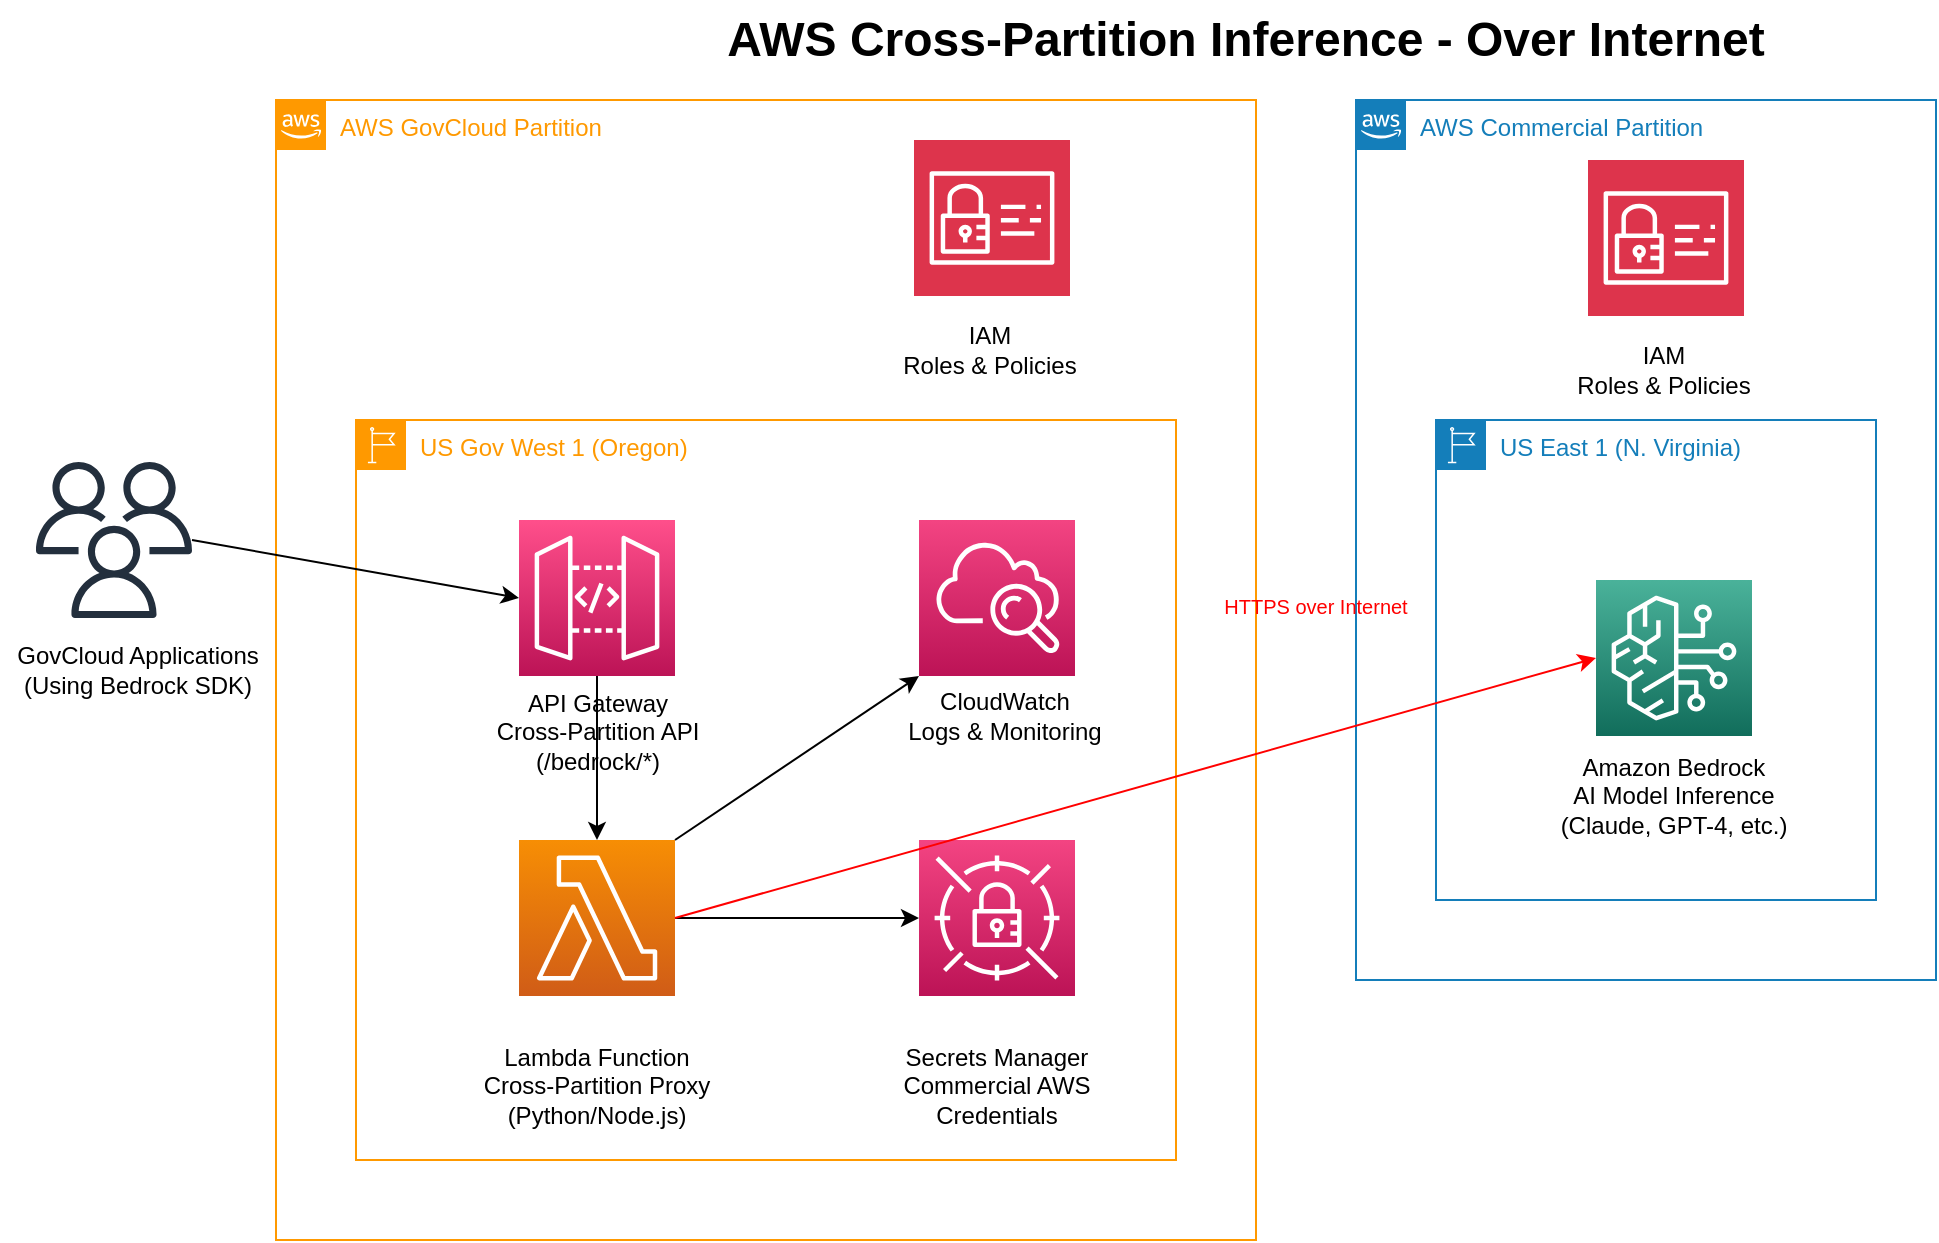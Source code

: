 <mxfile version="28.1.0">
  <diagram name="Cross-Partition Inference MVP" id="cross-partition-inference-mvp">
    <mxGraphModel dx="1154" dy="776" grid="1" gridSize="10" guides="1" tooltips="1" connect="1" arrows="1" fold="1" page="1" pageScale="1" pageWidth="1400" pageHeight="1000" math="0" shadow="0">
      <root>
        <mxCell id="0" />
        <mxCell id="1" parent="0" />
        <mxCell id="title" value="AWS Cross-Partition Inference - Over Internet" style="text;html=1;strokeColor=none;fillColor=none;align=center;verticalAlign=middle;whiteSpace=wrap;rounded=0;fontSize=24;fontStyle=1;" parent="1" vertex="1">
          <mxGeometry x="330" y="30" width="670" height="40" as="geometry" />
        </mxCell>
        <mxCell id="govcloud-cloud" value="AWS GovCloud Partition" style="points=[[0,0],[0.25,0],[0.5,0],[0.75,0],[1,0],[1,0.25],[1,0.5],[1,0.75],[1,1],[0.75,1],[0.5,1],[0.25,1],[0,1],[0,0.75],[0,0.5],[0,0.25]];outlineConnect=0;gradientColor=none;html=1;whiteSpace=wrap;fontSize=12;fontStyle=0;container=1;pointerEvents=0;collapsible=0;recursiveResize=0;shape=mxgraph.aws4.group;grIcon=mxgraph.aws4.group_aws_cloud_alt;strokeColor=#FF9900;fillColor=none;verticalAlign=top;align=left;spacingLeft=30;fontColor=#FF9900;dashed=0;" parent="1" vertex="1">
          <mxGeometry x="180" y="80" width="490" height="570" as="geometry" />
        </mxCell>
        <mxCell id="govcloud-region" value="US Gov West 1 (Oregon)" style="points=[[0,0],[0.25,0],[0.5,0],[0.75,0],[1,0],[1,0.25],[1,0.5],[1,0.75],[1,1],[0.75,1],[0.5,1],[0.25,1],[0,1],[0,0.75],[0,0.5],[0,0.25]];outlineConnect=0;gradientColor=none;html=1;whiteSpace=wrap;fontSize=12;fontStyle=0;container=1;pointerEvents=0;collapsible=0;recursiveResize=0;shape=mxgraph.aws4.group;grIcon=mxgraph.aws4.group_region;strokeColor=#FF9900;fillColor=none;verticalAlign=top;align=left;spacingLeft=30;fontColor=#FF9900;dashed=0;" parent="govcloud-cloud" vertex="1">
          <mxGeometry x="40" y="160" width="410" height="370" as="geometry" />
        </mxCell>
        <mxCell id="lambda-label" value="Lambda Function&#xa;Cross-Partition Proxy&#xa;(Python/Node.js)" style="text;html=1;strokeColor=none;fillColor=none;align=center;verticalAlign=middle;whiteSpace=wrap;rounded=0;" parent="govcloud-region" vertex="1">
          <mxGeometry x="54.5" y="310" width="131" height="45" as="geometry" />
        </mxCell>
        <mxCell id="secrets-label" value="Secrets Manager&#xa;Commercial AWS&#xa;Credentials" style="text;html=1;strokeColor=none;fillColor=none;align=center;verticalAlign=middle;whiteSpace=wrap;rounded=0;" parent="govcloud-region" vertex="1">
          <mxGeometry x="254.5" y="310" width="131" height="45" as="geometry" />
        </mxCell>
        <mxCell id="apigateway" value="" style="sketch=0;points=[[0,0,0],[0.25,0,0],[0.5,0,0],[0.75,0,0],[1,0,0],[0,1,0],[0.25,1,0],[0.5,1,0],[0.75,1,0],[1,1,0],[0,0.25,0],[0,0.5,0],[0,0.75,0],[1,0.25,0],[1,0.5,0],[1,0.75,0]];outlineConnect=0;fontColor=#232F3E;gradientColor=#FF4F8B;gradientDirection=north;fillColor=#BC1356;strokeColor=#ffffff;dashed=0;verticalLabelPosition=bottom;verticalAlign=top;align=center;html=1;fontSize=12;fontStyle=0;aspect=fixed;shape=mxgraph.aws4.resourceIcon;resIcon=mxgraph.aws4.api_gateway;" parent="govcloud-region" vertex="1">
          <mxGeometry x="81.5" y="50" width="78" height="78" as="geometry" />
        </mxCell>
        <mxCell id="apigateway-label" value="API Gateway&#xa;Cross-Partition API&#xa;(/bedrock/*)" style="text;html=1;strokeColor=none;fillColor=none;align=center;verticalAlign=middle;whiteSpace=wrap;rounded=0;" parent="govcloud-region" vertex="1">
          <mxGeometry x="54.5" y="133" width="132" height="45" as="geometry" />
        </mxCell>
        <mxCell id="lambda" value="" style="sketch=0;points=[[0,0,0],[0.25,0,0],[0.5,0,0],[0.75,0,0],[1,0,0],[0,1,0],[0.25,1,0],[0.5,1,0],[0.75,1,0],[1,1,0],[0,0.25,0],[0,0.5,0],[0,0.75,0],[1,0.25,0],[1,0.5,0],[1,0.75,0]];outlineConnect=0;fontColor=#232F3E;gradientColor=#F78E04;gradientDirection=north;fillColor=#D05C17;strokeColor=#ffffff;dashed=0;verticalLabelPosition=bottom;verticalAlign=top;align=center;html=1;fontSize=12;fontStyle=0;aspect=fixed;shape=mxgraph.aws4.resourceIcon;resIcon=mxgraph.aws4.lambda;" parent="govcloud-region" vertex="1">
          <mxGeometry x="81.5" y="210" width="78" height="78" as="geometry" />
        </mxCell>
        <mxCell id="secrets" value="" style="sketch=0;points=[[0,0,0],[0.25,0,0],[0.5,0,0],[0.75,0,0],[1,0,0],[0,1,0],[0.25,1,0],[0.5,1,0],[0.75,1,0],[1,1,0],[0,0.25,0],[0,0.5,0],[0,0.75,0],[1,0.25,0],[1,0.5,0],[1,0.75,0]];outlineConnect=0;fontColor=#232F3E;gradientColor=#F34482;gradientDirection=north;fillColor=#BC1356;strokeColor=#ffffff;dashed=0;verticalLabelPosition=bottom;verticalAlign=top;align=center;html=1;fontSize=12;fontStyle=0;aspect=fixed;shape=mxgraph.aws4.resourceIcon;resIcon=mxgraph.aws4.secrets_manager;" parent="govcloud-region" vertex="1">
          <mxGeometry x="281.5" y="210" width="78" height="78" as="geometry" />
        </mxCell>
        <mxCell id="cloudwatch" value="" style="sketch=0;points=[[0,0,0],[0.25,0,0],[0.5,0,0],[0.75,0,0],[1,0,0],[0,1,0],[0.25,1,0],[0.5,1,0],[0.75,1,0],[1,1,0],[0,0.25,0],[0,0.5,0],[0,0.75,0],[1,0.25,0],[1,0.5,0],[1,0.75,0]];outlineConnect=0;fontColor=#232F3E;gradientColor=#F34482;gradientDirection=north;fillColor=#BC1356;strokeColor=#ffffff;dashed=0;verticalLabelPosition=bottom;verticalAlign=top;align=center;html=1;fontSize=12;fontStyle=0;aspect=fixed;shape=mxgraph.aws4.resourceIcon;resIcon=mxgraph.aws4.cloudwatch;" parent="govcloud-region" vertex="1">
          <mxGeometry x="281.5" y="50" width="78" height="78" as="geometry" />
        </mxCell>
        <mxCell id="conn2" value="" style="endArrow=classic;html=1;rounded=0;exitX=0.5;exitY=1;exitDx=0;exitDy=0;entryX=0.5;entryY=0;entryDx=0;entryDy=0;exitPerimeter=0;entryPerimeter=0;" parent="govcloud-region" source="apigateway" target="lambda" edge="1">
          <mxGeometry width="50" height="50" relative="1" as="geometry">
            <mxPoint x="181.5" y="80" as="sourcePoint" />
            <mxPoint x="231.5" y="30" as="targetPoint" />
          </mxGeometry>
        </mxCell>
        <mxCell id="conn3" value="" style="endArrow=classic;html=1;rounded=0;exitX=1;exitY=0.5;exitDx=0;exitDy=0;entryX=0;entryY=0.5;entryDx=0;entryDy=0;exitPerimeter=0;entryPerimeter=0;" parent="govcloud-region" source="lambda" target="secrets" edge="1">
          <mxGeometry width="50" height="50" relative="1" as="geometry">
            <mxPoint x="181.5" y="80" as="sourcePoint" />
            <mxPoint x="231.5" y="30" as="targetPoint" />
          </mxGeometry>
        </mxCell>
        <mxCell id="conn4" value="" style="endArrow=classic;html=1;rounded=0;exitX=1;exitY=0;exitDx=0;exitDy=0;entryX=0;entryY=1;entryDx=0;entryDy=0;exitPerimeter=0;entryPerimeter=0;" parent="govcloud-region" source="lambda" target="cloudwatch" edge="1">
          <mxGeometry width="50" height="50" relative="1" as="geometry">
            <mxPoint x="181.5" y="80" as="sourcePoint" />
            <mxPoint x="231.5" y="30" as="targetPoint" />
          </mxGeometry>
        </mxCell>
        <mxCell id="cloudwatch-label" value="CloudWatch&#xa;Logs &amp; Monitoring" style="text;html=1;strokeColor=none;fillColor=none;align=center;verticalAlign=middle;whiteSpace=wrap;rounded=0;" parent="govcloud-region" vertex="1">
          <mxGeometry x="264.5" y="133" width="119" height="30" as="geometry" />
        </mxCell>
        <mxCell id="iam-label" value="IAM&#xa;Roles &amp; Policies" style="text;html=1;strokeColor=none;fillColor=none;align=center;verticalAlign=middle;whiteSpace=wrap;rounded=0;" parent="govcloud-cloud" vertex="1">
          <mxGeometry x="303" y="110" width="108" height="30" as="geometry" />
        </mxCell>
        <mxCell id="iam" value="" style="sketch=0;points=[[0,0,0],[0.25,0,0],[0.5,0,0],[0.75,0,0],[1,0,0],[0,1,0],[0.25,1,0],[0.5,1,0],[0.75,1,0],[1,1,0],[0,0.25,0],[0,0.5,0],[0,0.75,0],[1,0.25,0],[1,0.5,0],[1,0.75,0]];outlineConnect=0;fontColor=#232F3E;fillColor=#DD344C;strokeColor=#ffffff;dashed=0;verticalLabelPosition=bottom;verticalAlign=top;align=center;html=1;fontSize=12;fontStyle=0;aspect=fixed;shape=mxgraph.aws4.resourceIcon;resIcon=mxgraph.aws4.identity_and_access_management;" parent="govcloud-cloud" vertex="1">
          <mxGeometry x="319" y="20" width="78" height="78" as="geometry" />
        </mxCell>
        <mxCell id="commercial-cloud" value="AWS Commercial Partition" style="points=[[0,0],[0.25,0],[0.5,0],[0.75,0],[1,0],[1,0.25],[1,0.5],[1,0.75],[1,1],[0.75,1],[0.5,1],[0.25,1],[0,1],[0,0.75],[0,0.5],[0,0.25]];outlineConnect=0;gradientColor=none;html=1;whiteSpace=wrap;fontSize=12;fontStyle=0;container=1;pointerEvents=0;collapsible=0;recursiveResize=0;shape=mxgraph.aws4.group;grIcon=mxgraph.aws4.group_aws_cloud_alt;strokeColor=#147EBA;fillColor=none;verticalAlign=top;align=left;spacingLeft=30;fontColor=#147EBA;dashed=0;" parent="1" vertex="1">
          <mxGeometry x="720" y="80" width="290" height="440" as="geometry" />
        </mxCell>
        <mxCell id="commercial-region" value="US East 1 (N. Virginia)" style="points=[[0,0],[0.25,0],[0.5,0],[0.75,0],[1,0],[1,0.25],[1,0.5],[1,0.75],[1,1],[0.75,1],[0.5,1],[0.25,1],[0,1],[0,0.75],[0,0.5],[0,0.25]];outlineConnect=0;gradientColor=none;html=1;whiteSpace=wrap;fontSize=12;fontStyle=0;container=1;pointerEvents=0;collapsible=0;recursiveResize=0;shape=mxgraph.aws4.group;grIcon=mxgraph.aws4.group_region;strokeColor=#147EBA;fillColor=none;verticalAlign=top;align=left;spacingLeft=30;fontColor=#147EBA;dashed=0;" parent="commercial-cloud" vertex="1">
          <mxGeometry x="40" y="160" width="220" height="240" as="geometry" />
        </mxCell>
        <mxCell id="bedrock" value="" style="sketch=0;points=[[0,0,0],[0.25,0,0],[0.5,0,0],[0.75,0,0],[1,0,0],[0,1,0],[0.25,1,0],[0.5,1,0],[0.75,1,0],[1,1,0],[0,0.25,0],[0,0.5,0],[0,0.75,0],[1,0.25,0],[1,0.5,0],[1,0.75,0]];outlineConnect=0;fontColor=#232F3E;gradientColor=#4AB29A;gradientDirection=north;fillColor=#116D5B;strokeColor=#ffffff;dashed=0;verticalLabelPosition=bottom;verticalAlign=top;align=center;html=1;fontSize=12;fontStyle=0;aspect=fixed;shape=mxgraph.aws4.resourceIcon;resIcon=mxgraph.aws4.bedrock;" parent="commercial-region" vertex="1">
          <mxGeometry x="80" y="80" width="78" height="78" as="geometry" />
        </mxCell>
        <mxCell id="bedrock-label" value="Amazon Bedrock&#xa;AI Model Inference&#xa;(Claude, GPT-4, etc.)" style="text;html=1;strokeColor=none;fillColor=none;align=center;verticalAlign=middle;whiteSpace=wrap;rounded=0;" parent="commercial-region" vertex="1">
          <mxGeometry x="50" y="165" width="138" height="45" as="geometry" />
        </mxCell>
        <mxCell id="conn5-label" value="HTTPS over Internet" style="text;html=1;strokeColor=none;fillColor=none;align=center;verticalAlign=middle;whiteSpace=wrap;rounded=0;fontSize=10;fontColor=#FF0000;" parent="commercial-cloud" vertex="1">
          <mxGeometry x="-80" y="243" width="120" height="20" as="geometry" />
        </mxCell>
        <mxCell id="JtiykRLtyy1AguR7z03z-2" value="IAM&#xa;Roles &amp; Policies" style="text;html=1;strokeColor=none;fillColor=none;align=center;verticalAlign=middle;whiteSpace=wrap;rounded=0;" vertex="1" parent="commercial-cloud">
          <mxGeometry x="100" y="120" width="108" height="30" as="geometry" />
        </mxCell>
        <mxCell id="JtiykRLtyy1AguR7z03z-1" value="" style="sketch=0;points=[[0,0,0],[0.25,0,0],[0.5,0,0],[0.75,0,0],[1,0,0],[0,1,0],[0.25,1,0],[0.5,1,0],[0.75,1,0],[1,1,0],[0,0.25,0],[0,0.5,0],[0,0.75,0],[1,0.25,0],[1,0.5,0],[1,0.75,0]];outlineConnect=0;fontColor=#232F3E;fillColor=#DD344C;strokeColor=#ffffff;dashed=0;verticalLabelPosition=bottom;verticalAlign=top;align=center;html=1;fontSize=12;fontStyle=0;aspect=fixed;shape=mxgraph.aws4.resourceIcon;resIcon=mxgraph.aws4.identity_and_access_management;" vertex="1" parent="commercial-cloud">
          <mxGeometry x="116" y="30" width="78" height="78" as="geometry" />
        </mxCell>
        <mxCell id="clients" value="" style="sketch=0;outlineConnect=0;fontColor=#232F3E;gradientColor=none;fillColor=#232F3D;strokeColor=none;dashed=0;verticalLabelPosition=bottom;verticalAlign=top;align=center;html=1;fontSize=12;fontStyle=0;aspect=fixed;pointerEvents=1;shape=mxgraph.aws4.users;" parent="1" vertex="1">
          <mxGeometry x="60" y="261" width="78" height="78" as="geometry" />
        </mxCell>
        <mxCell id="clients-label" value="GovCloud Applications&#xa;(Using Bedrock SDK)" style="text;html=1;strokeColor=none;fillColor=none;align=center;verticalAlign=middle;whiteSpace=wrap;rounded=0;" parent="1" vertex="1">
          <mxGeometry x="42" y="350" width="138" height="30" as="geometry" />
        </mxCell>
        <mxCell id="conn1" value="" style="endArrow=classic;html=1;rounded=0;exitX=1;exitY=0.5;exitDx=0;exitDy=0;entryX=0;entryY=0.5;entryDx=0;entryDy=0;exitPerimeter=0;entryPerimeter=0;" parent="1" source="clients" target="apigateway" edge="1">
          <mxGeometry width="50" height="50" relative="1" as="geometry">
            <mxPoint x="400" y="400" as="sourcePoint" />
            <mxPoint x="450" y="350" as="targetPoint" />
          </mxGeometry>
        </mxCell>
        <mxCell id="conn5" value="" style="endArrow=classic;html=1;rounded=0;strokeColor=#FF0000;exitX=1;exitY=0.5;exitDx=0;exitDy=0;entryX=0;entryY=0.5;entryDx=0;entryDy=0;exitPerimeter=0;entryPerimeter=0;" parent="1" source="lambda" target="bedrock" edge="1">
          <mxGeometry width="50" height="50" relative="1" as="geometry">
            <mxPoint x="400" y="400" as="sourcePoint" />
            <mxPoint x="450" y="350" as="targetPoint" />
          </mxGeometry>
        </mxCell>
      </root>
    </mxGraphModel>
  </diagram>
</mxfile>
